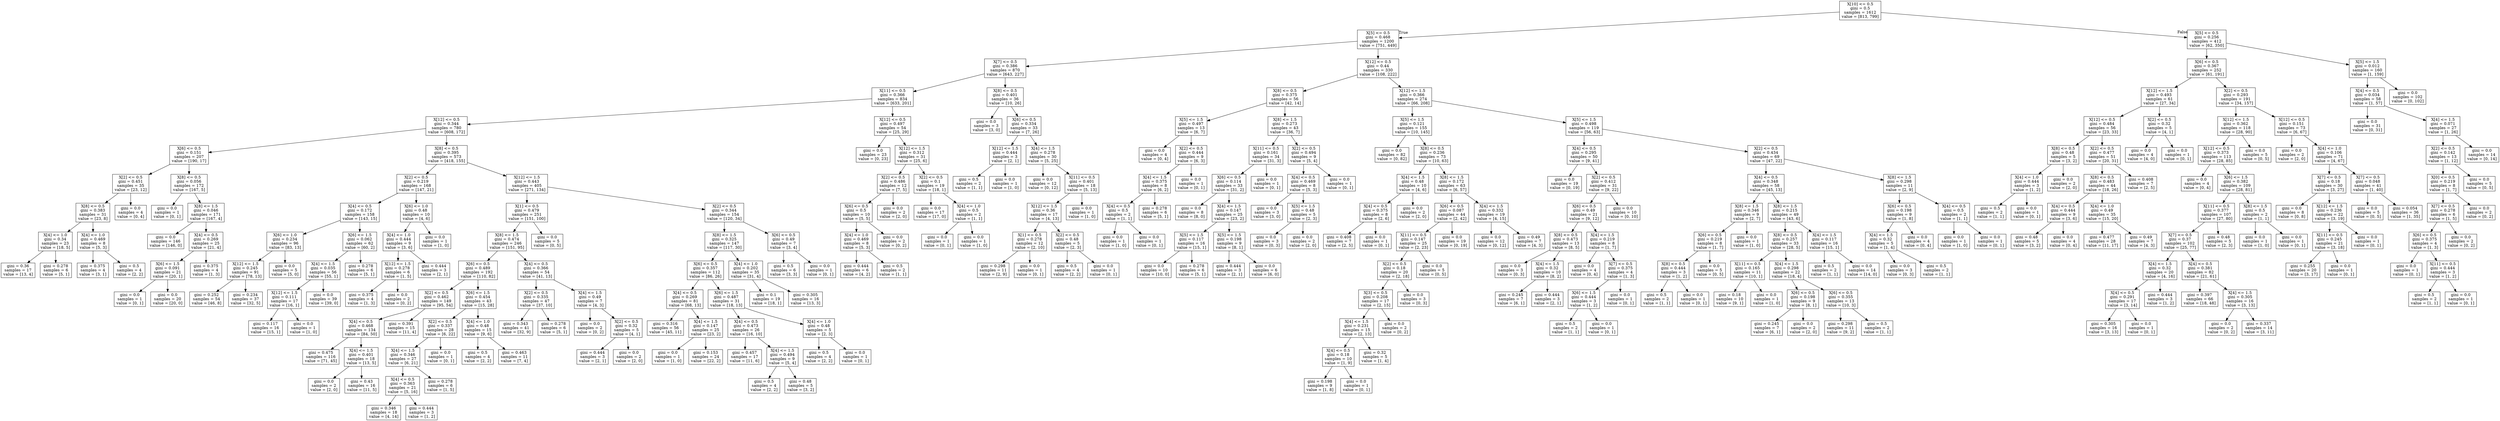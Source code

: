 digraph Tree {
node [shape=box] ;
0 [label="X[10] <= 0.5\ngini = 0.5\nsamples = 1612\nvalue = [813, 799]"] ;
1 [label="X[5] <= 0.5\ngini = 0.468\nsamples = 1200\nvalue = [751, 449]"] ;
0 -> 1 [labeldistance=2.5, labelangle=45, headlabel="True"] ;
2 [label="X[7] <= 0.5\ngini = 0.386\nsamples = 870\nvalue = [643, 227]"] ;
1 -> 2 ;
3 [label="X[11] <= 0.5\ngini = 0.366\nsamples = 834\nvalue = [633, 201]"] ;
2 -> 3 ;
4 [label="X[12] <= 0.5\ngini = 0.344\nsamples = 780\nvalue = [608, 172]"] ;
3 -> 4 ;
5 [label="X[6] <= 0.5\ngini = 0.151\nsamples = 207\nvalue = [190, 17]"] ;
4 -> 5 ;
6 [label="X[2] <= 0.5\ngini = 0.451\nsamples = 35\nvalue = [23, 12]"] ;
5 -> 6 ;
7 [label="X[8] <= 0.5\ngini = 0.383\nsamples = 31\nvalue = [23, 8]"] ;
6 -> 7 ;
8 [label="X[4] <= 1.0\ngini = 0.34\nsamples = 23\nvalue = [18, 5]"] ;
7 -> 8 ;
9 [label="gini = 0.36\nsamples = 17\nvalue = [13, 4]"] ;
8 -> 9 ;
10 [label="gini = 0.278\nsamples = 6\nvalue = [5, 1]"] ;
8 -> 10 ;
11 [label="X[4] <= 1.0\ngini = 0.469\nsamples = 8\nvalue = [5, 3]"] ;
7 -> 11 ;
12 [label="gini = 0.375\nsamples = 4\nvalue = [3, 1]"] ;
11 -> 12 ;
13 [label="gini = 0.5\nsamples = 4\nvalue = [2, 2]"] ;
11 -> 13 ;
14 [label="gini = 0.0\nsamples = 4\nvalue = [0, 4]"] ;
6 -> 14 ;
15 [label="X[8] <= 0.5\ngini = 0.056\nsamples = 172\nvalue = [167, 5]"] ;
5 -> 15 ;
16 [label="gini = 0.0\nsamples = 1\nvalue = [0, 1]"] ;
15 -> 16 ;
17 [label="X[8] <= 1.5\ngini = 0.046\nsamples = 171\nvalue = [167, 4]"] ;
15 -> 17 ;
18 [label="gini = 0.0\nsamples = 146\nvalue = [146, 0]"] ;
17 -> 18 ;
19 [label="X[4] <= 0.5\ngini = 0.269\nsamples = 25\nvalue = [21, 4]"] ;
17 -> 19 ;
20 [label="X[6] <= 1.5\ngini = 0.091\nsamples = 21\nvalue = [20, 1]"] ;
19 -> 20 ;
21 [label="gini = 0.0\nsamples = 1\nvalue = [0, 1]"] ;
20 -> 21 ;
22 [label="gini = 0.0\nsamples = 20\nvalue = [20, 0]"] ;
20 -> 22 ;
23 [label="gini = 0.375\nsamples = 4\nvalue = [1, 3]"] ;
19 -> 23 ;
24 [label="X[8] <= 0.5\ngini = 0.395\nsamples = 573\nvalue = [418, 155]"] ;
4 -> 24 ;
25 [label="X[2] <= 0.5\ngini = 0.219\nsamples = 168\nvalue = [147, 21]"] ;
24 -> 25 ;
26 [label="X[4] <= 0.5\ngini = 0.172\nsamples = 158\nvalue = [143, 15]"] ;
25 -> 26 ;
27 [label="X[6] <= 1.0\ngini = 0.234\nsamples = 96\nvalue = [83, 13]"] ;
26 -> 27 ;
28 [label="X[12] <= 1.5\ngini = 0.245\nsamples = 91\nvalue = [78, 13]"] ;
27 -> 28 ;
29 [label="gini = 0.252\nsamples = 54\nvalue = [46, 8]"] ;
28 -> 29 ;
30 [label="gini = 0.234\nsamples = 37\nvalue = [32, 5]"] ;
28 -> 30 ;
31 [label="gini = 0.0\nsamples = 5\nvalue = [5, 0]"] ;
27 -> 31 ;
32 [label="X[6] <= 1.5\ngini = 0.062\nsamples = 62\nvalue = [60, 2]"] ;
26 -> 32 ;
33 [label="X[4] <= 1.5\ngini = 0.035\nsamples = 56\nvalue = [55, 1]"] ;
32 -> 33 ;
34 [label="X[12] <= 1.5\ngini = 0.111\nsamples = 17\nvalue = [16, 1]"] ;
33 -> 34 ;
35 [label="gini = 0.117\nsamples = 16\nvalue = [15, 1]"] ;
34 -> 35 ;
36 [label="gini = 0.0\nsamples = 1\nvalue = [1, 0]"] ;
34 -> 36 ;
37 [label="gini = 0.0\nsamples = 39\nvalue = [39, 0]"] ;
33 -> 37 ;
38 [label="gini = 0.278\nsamples = 6\nvalue = [5, 1]"] ;
32 -> 38 ;
39 [label="X[6] <= 1.0\ngini = 0.48\nsamples = 10\nvalue = [4, 6]"] ;
25 -> 39 ;
40 [label="X[4] <= 1.0\ngini = 0.444\nsamples = 9\nvalue = [3, 6]"] ;
39 -> 40 ;
41 [label="X[12] <= 1.5\ngini = 0.278\nsamples = 6\nvalue = [1, 5]"] ;
40 -> 41 ;
42 [label="gini = 0.375\nsamples = 4\nvalue = [1, 3]"] ;
41 -> 42 ;
43 [label="gini = 0.0\nsamples = 2\nvalue = [0, 2]"] ;
41 -> 43 ;
44 [label="gini = 0.444\nsamples = 3\nvalue = [2, 1]"] ;
40 -> 44 ;
45 [label="gini = 0.0\nsamples = 1\nvalue = [1, 0]"] ;
39 -> 45 ;
46 [label="X[12] <= 1.5\ngini = 0.443\nsamples = 405\nvalue = [271, 134]"] ;
24 -> 46 ;
47 [label="X[1] <= 0.5\ngini = 0.479\nsamples = 251\nvalue = [151, 100]"] ;
46 -> 47 ;
48 [label="X[8] <= 1.5\ngini = 0.474\nsamples = 246\nvalue = [151, 95]"] ;
47 -> 48 ;
49 [label="X[6] <= 0.5\ngini = 0.489\nsamples = 192\nvalue = [110, 82]"] ;
48 -> 49 ;
50 [label="X[2] <= 0.5\ngini = 0.462\nsamples = 149\nvalue = [95, 54]"] ;
49 -> 50 ;
51 [label="X[4] <= 0.5\ngini = 0.468\nsamples = 134\nvalue = [84, 50]"] ;
50 -> 51 ;
52 [label="gini = 0.475\nsamples = 116\nvalue = [71, 45]"] ;
51 -> 52 ;
53 [label="X[4] <= 1.5\ngini = 0.401\nsamples = 18\nvalue = [13, 5]"] ;
51 -> 53 ;
54 [label="gini = 0.0\nsamples = 2\nvalue = [2, 0]"] ;
53 -> 54 ;
55 [label="gini = 0.43\nsamples = 16\nvalue = [11, 5]"] ;
53 -> 55 ;
56 [label="gini = 0.391\nsamples = 15\nvalue = [11, 4]"] ;
50 -> 56 ;
57 [label="X[6] <= 1.5\ngini = 0.454\nsamples = 43\nvalue = [15, 28]"] ;
49 -> 57 ;
58 [label="X[2] <= 0.5\ngini = 0.337\nsamples = 28\nvalue = [6, 22]"] ;
57 -> 58 ;
59 [label="X[4] <= 1.5\ngini = 0.346\nsamples = 27\nvalue = [6, 21]"] ;
58 -> 59 ;
60 [label="X[4] <= 0.5\ngini = 0.363\nsamples = 21\nvalue = [5, 16]"] ;
59 -> 60 ;
61 [label="gini = 0.346\nsamples = 18\nvalue = [4, 14]"] ;
60 -> 61 ;
62 [label="gini = 0.444\nsamples = 3\nvalue = [1, 2]"] ;
60 -> 62 ;
63 [label="gini = 0.278\nsamples = 6\nvalue = [1, 5]"] ;
59 -> 63 ;
64 [label="gini = 0.0\nsamples = 1\nvalue = [0, 1]"] ;
58 -> 64 ;
65 [label="X[4] <= 1.0\ngini = 0.48\nsamples = 15\nvalue = [9, 6]"] ;
57 -> 65 ;
66 [label="gini = 0.5\nsamples = 4\nvalue = [2, 2]"] ;
65 -> 66 ;
67 [label="gini = 0.463\nsamples = 11\nvalue = [7, 4]"] ;
65 -> 67 ;
68 [label="X[4] <= 0.5\ngini = 0.366\nsamples = 54\nvalue = [41, 13]"] ;
48 -> 68 ;
69 [label="X[2] <= 0.5\ngini = 0.335\nsamples = 47\nvalue = [37, 10]"] ;
68 -> 69 ;
70 [label="gini = 0.343\nsamples = 41\nvalue = [32, 9]"] ;
69 -> 70 ;
71 [label="gini = 0.278\nsamples = 6\nvalue = [5, 1]"] ;
69 -> 71 ;
72 [label="X[4] <= 1.5\ngini = 0.49\nsamples = 7\nvalue = [4, 3]"] ;
68 -> 72 ;
73 [label="gini = 0.0\nsamples = 2\nvalue = [0, 2]"] ;
72 -> 73 ;
74 [label="X[2] <= 0.5\ngini = 0.32\nsamples = 5\nvalue = [4, 1]"] ;
72 -> 74 ;
75 [label="gini = 0.444\nsamples = 3\nvalue = [2, 1]"] ;
74 -> 75 ;
76 [label="gini = 0.0\nsamples = 2\nvalue = [2, 0]"] ;
74 -> 76 ;
77 [label="gini = 0.0\nsamples = 5\nvalue = [0, 5]"] ;
47 -> 77 ;
78 [label="X[2] <= 0.5\ngini = 0.344\nsamples = 154\nvalue = [120, 34]"] ;
46 -> 78 ;
79 [label="X[8] <= 1.5\ngini = 0.325\nsamples = 147\nvalue = [117, 30]"] ;
78 -> 79 ;
80 [label="X[6] <= 0.5\ngini = 0.357\nsamples = 112\nvalue = [86, 26]"] ;
79 -> 80 ;
81 [label="X[4] <= 0.5\ngini = 0.269\nsamples = 81\nvalue = [68, 13]"] ;
80 -> 81 ;
82 [label="gini = 0.316\nsamples = 56\nvalue = [45, 11]"] ;
81 -> 82 ;
83 [label="X[4] <= 1.5\ngini = 0.147\nsamples = 25\nvalue = [23, 2]"] ;
81 -> 83 ;
84 [label="gini = 0.0\nsamples = 1\nvalue = [1, 0]"] ;
83 -> 84 ;
85 [label="gini = 0.153\nsamples = 24\nvalue = [22, 2]"] ;
83 -> 85 ;
86 [label="X[6] <= 1.5\ngini = 0.487\nsamples = 31\nvalue = [18, 13]"] ;
80 -> 86 ;
87 [label="X[4] <= 0.5\ngini = 0.473\nsamples = 26\nvalue = [16, 10]"] ;
86 -> 87 ;
88 [label="gini = 0.457\nsamples = 17\nvalue = [11, 6]"] ;
87 -> 88 ;
89 [label="X[4] <= 1.5\ngini = 0.494\nsamples = 9\nvalue = [5, 4]"] ;
87 -> 89 ;
90 [label="gini = 0.5\nsamples = 4\nvalue = [2, 2]"] ;
89 -> 90 ;
91 [label="gini = 0.48\nsamples = 5\nvalue = [3, 2]"] ;
89 -> 91 ;
92 [label="X[4] <= 1.0\ngini = 0.48\nsamples = 5\nvalue = [2, 3]"] ;
86 -> 92 ;
93 [label="gini = 0.5\nsamples = 4\nvalue = [2, 2]"] ;
92 -> 93 ;
94 [label="gini = 0.0\nsamples = 1\nvalue = [0, 1]"] ;
92 -> 94 ;
95 [label="X[4] <= 1.0\ngini = 0.202\nsamples = 35\nvalue = [31, 4]"] ;
79 -> 95 ;
96 [label="gini = 0.1\nsamples = 19\nvalue = [18, 1]"] ;
95 -> 96 ;
97 [label="gini = 0.305\nsamples = 16\nvalue = [13, 3]"] ;
95 -> 97 ;
98 [label="X[6] <= 0.5\ngini = 0.49\nsamples = 7\nvalue = [3, 4]"] ;
78 -> 98 ;
99 [label="gini = 0.5\nsamples = 6\nvalue = [3, 3]"] ;
98 -> 99 ;
100 [label="gini = 0.0\nsamples = 1\nvalue = [0, 1]"] ;
98 -> 100 ;
101 [label="X[12] <= 0.5\ngini = 0.497\nsamples = 54\nvalue = [25, 29]"] ;
3 -> 101 ;
102 [label="gini = 0.0\nsamples = 23\nvalue = [0, 23]"] ;
101 -> 102 ;
103 [label="X[12] <= 1.5\ngini = 0.312\nsamples = 31\nvalue = [25, 6]"] ;
101 -> 103 ;
104 [label="X[2] <= 0.5\ngini = 0.486\nsamples = 12\nvalue = [7, 5]"] ;
103 -> 104 ;
105 [label="X[6] <= 0.5\ngini = 0.5\nsamples = 10\nvalue = [5, 5]"] ;
104 -> 105 ;
106 [label="X[4] <= 1.0\ngini = 0.469\nsamples = 8\nvalue = [5, 3]"] ;
105 -> 106 ;
107 [label="gini = 0.444\nsamples = 6\nvalue = [4, 2]"] ;
106 -> 107 ;
108 [label="gini = 0.5\nsamples = 2\nvalue = [1, 1]"] ;
106 -> 108 ;
109 [label="gini = 0.0\nsamples = 2\nvalue = [0, 2]"] ;
105 -> 109 ;
110 [label="gini = 0.0\nsamples = 2\nvalue = [2, 0]"] ;
104 -> 110 ;
111 [label="X[2] <= 0.5\ngini = 0.1\nsamples = 19\nvalue = [18, 1]"] ;
103 -> 111 ;
112 [label="gini = 0.0\nsamples = 17\nvalue = [17, 0]"] ;
111 -> 112 ;
113 [label="X[4] <= 1.0\ngini = 0.5\nsamples = 2\nvalue = [1, 1]"] ;
111 -> 113 ;
114 [label="gini = 0.0\nsamples = 1\nvalue = [0, 1]"] ;
113 -> 114 ;
115 [label="gini = 0.0\nsamples = 1\nvalue = [1, 0]"] ;
113 -> 115 ;
116 [label="X[8] <= 0.5\ngini = 0.401\nsamples = 36\nvalue = [10, 26]"] ;
2 -> 116 ;
117 [label="gini = 0.0\nsamples = 3\nvalue = [3, 0]"] ;
116 -> 117 ;
118 [label="X[6] <= 0.5\ngini = 0.334\nsamples = 33\nvalue = [7, 26]"] ;
116 -> 118 ;
119 [label="X[12] <= 1.5\ngini = 0.444\nsamples = 3\nvalue = [2, 1]"] ;
118 -> 119 ;
120 [label="gini = 0.5\nsamples = 2\nvalue = [1, 1]"] ;
119 -> 120 ;
121 [label="gini = 0.0\nsamples = 1\nvalue = [1, 0]"] ;
119 -> 121 ;
122 [label="X[4] <= 1.5\ngini = 0.278\nsamples = 30\nvalue = [5, 25]"] ;
118 -> 122 ;
123 [label="gini = 0.0\nsamples = 12\nvalue = [0, 12]"] ;
122 -> 123 ;
124 [label="X[11] <= 0.5\ngini = 0.401\nsamples = 18\nvalue = [5, 13]"] ;
122 -> 124 ;
125 [label="X[12] <= 1.5\ngini = 0.36\nsamples = 17\nvalue = [4, 13]"] ;
124 -> 125 ;
126 [label="X[1] <= 0.5\ngini = 0.278\nsamples = 12\nvalue = [2, 10]"] ;
125 -> 126 ;
127 [label="gini = 0.298\nsamples = 11\nvalue = [2, 9]"] ;
126 -> 127 ;
128 [label="gini = 0.0\nsamples = 1\nvalue = [0, 1]"] ;
126 -> 128 ;
129 [label="X[2] <= 0.5\ngini = 0.48\nsamples = 5\nvalue = [2, 3]"] ;
125 -> 129 ;
130 [label="gini = 0.5\nsamples = 4\nvalue = [2, 2]"] ;
129 -> 130 ;
131 [label="gini = 0.0\nsamples = 1\nvalue = [0, 1]"] ;
129 -> 131 ;
132 [label="gini = 0.0\nsamples = 1\nvalue = [1, 0]"] ;
124 -> 132 ;
133 [label="X[12] <= 0.5\ngini = 0.44\nsamples = 330\nvalue = [108, 222]"] ;
1 -> 133 ;
134 [label="X[8] <= 0.5\ngini = 0.375\nsamples = 56\nvalue = [42, 14]"] ;
133 -> 134 ;
135 [label="X[5] <= 1.5\ngini = 0.497\nsamples = 13\nvalue = [6, 7]"] ;
134 -> 135 ;
136 [label="gini = 0.0\nsamples = 4\nvalue = [0, 4]"] ;
135 -> 136 ;
137 [label="X[2] <= 0.5\ngini = 0.444\nsamples = 9\nvalue = [6, 3]"] ;
135 -> 137 ;
138 [label="X[4] <= 1.5\ngini = 0.375\nsamples = 8\nvalue = [6, 2]"] ;
137 -> 138 ;
139 [label="X[4] <= 0.5\ngini = 0.5\nsamples = 2\nvalue = [1, 1]"] ;
138 -> 139 ;
140 [label="gini = 0.0\nsamples = 1\nvalue = [1, 0]"] ;
139 -> 140 ;
141 [label="gini = 0.0\nsamples = 1\nvalue = [0, 1]"] ;
139 -> 141 ;
142 [label="gini = 0.278\nsamples = 6\nvalue = [5, 1]"] ;
138 -> 142 ;
143 [label="gini = 0.0\nsamples = 1\nvalue = [0, 1]"] ;
137 -> 143 ;
144 [label="X[8] <= 1.5\ngini = 0.273\nsamples = 43\nvalue = [36, 7]"] ;
134 -> 144 ;
145 [label="X[11] <= 0.5\ngini = 0.161\nsamples = 34\nvalue = [31, 3]"] ;
144 -> 145 ;
146 [label="X[6] <= 0.5\ngini = 0.114\nsamples = 33\nvalue = [31, 2]"] ;
145 -> 146 ;
147 [label="gini = 0.0\nsamples = 8\nvalue = [8, 0]"] ;
146 -> 147 ;
148 [label="X[4] <= 1.5\ngini = 0.147\nsamples = 25\nvalue = [23, 2]"] ;
146 -> 148 ;
149 [label="X[5] <= 1.5\ngini = 0.117\nsamples = 16\nvalue = [15, 1]"] ;
148 -> 149 ;
150 [label="gini = 0.0\nsamples = 10\nvalue = [10, 0]"] ;
149 -> 150 ;
151 [label="gini = 0.278\nsamples = 6\nvalue = [5, 1]"] ;
149 -> 151 ;
152 [label="X[5] <= 1.5\ngini = 0.198\nsamples = 9\nvalue = [8, 1]"] ;
148 -> 152 ;
153 [label="gini = 0.444\nsamples = 3\nvalue = [2, 1]"] ;
152 -> 153 ;
154 [label="gini = 0.0\nsamples = 6\nvalue = [6, 0]"] ;
152 -> 154 ;
155 [label="gini = 0.0\nsamples = 1\nvalue = [0, 1]"] ;
145 -> 155 ;
156 [label="X[2] <= 0.5\ngini = 0.494\nsamples = 9\nvalue = [5, 4]"] ;
144 -> 156 ;
157 [label="X[4] <= 0.5\ngini = 0.469\nsamples = 8\nvalue = [5, 3]"] ;
156 -> 157 ;
158 [label="gini = 0.0\nsamples = 3\nvalue = [3, 0]"] ;
157 -> 158 ;
159 [label="X[5] <= 1.5\ngini = 0.48\nsamples = 5\nvalue = [2, 3]"] ;
157 -> 159 ;
160 [label="gini = 0.0\nsamples = 3\nvalue = [0, 3]"] ;
159 -> 160 ;
161 [label="gini = 0.0\nsamples = 2\nvalue = [2, 0]"] ;
159 -> 161 ;
162 [label="gini = 0.0\nsamples = 1\nvalue = [0, 1]"] ;
156 -> 162 ;
163 [label="X[12] <= 1.5\ngini = 0.366\nsamples = 274\nvalue = [66, 208]"] ;
133 -> 163 ;
164 [label="X[5] <= 1.5\ngini = 0.121\nsamples = 155\nvalue = [10, 145]"] ;
163 -> 164 ;
165 [label="gini = 0.0\nsamples = 82\nvalue = [0, 82]"] ;
164 -> 165 ;
166 [label="X[8] <= 0.5\ngini = 0.236\nsamples = 73\nvalue = [10, 63]"] ;
164 -> 166 ;
167 [label="X[4] <= 1.5\ngini = 0.48\nsamples = 10\nvalue = [4, 6]"] ;
166 -> 167 ;
168 [label="X[4] <= 0.5\ngini = 0.375\nsamples = 8\nvalue = [2, 6]"] ;
167 -> 168 ;
169 [label="gini = 0.408\nsamples = 7\nvalue = [2, 5]"] ;
168 -> 169 ;
170 [label="gini = 0.0\nsamples = 1\nvalue = [0, 1]"] ;
168 -> 170 ;
171 [label="gini = 0.0\nsamples = 2\nvalue = [2, 0]"] ;
167 -> 171 ;
172 [label="X[8] <= 1.5\ngini = 0.172\nsamples = 63\nvalue = [6, 57]"] ;
166 -> 172 ;
173 [label="X[6] <= 0.5\ngini = 0.087\nsamples = 44\nvalue = [2, 42]"] ;
172 -> 173 ;
174 [label="X[11] <= 0.5\ngini = 0.147\nsamples = 25\nvalue = [2, 23]"] ;
173 -> 174 ;
175 [label="X[2] <= 0.5\ngini = 0.18\nsamples = 20\nvalue = [2, 18]"] ;
174 -> 175 ;
176 [label="X[3] <= 0.5\ngini = 0.208\nsamples = 17\nvalue = [2, 15]"] ;
175 -> 176 ;
177 [label="X[4] <= 1.5\ngini = 0.231\nsamples = 15\nvalue = [2, 13]"] ;
176 -> 177 ;
178 [label="X[4] <= 0.5\ngini = 0.18\nsamples = 10\nvalue = [1, 9]"] ;
177 -> 178 ;
179 [label="gini = 0.198\nsamples = 9\nvalue = [1, 8]"] ;
178 -> 179 ;
180 [label="gini = 0.0\nsamples = 1\nvalue = [0, 1]"] ;
178 -> 180 ;
181 [label="gini = 0.32\nsamples = 5\nvalue = [1, 4]"] ;
177 -> 181 ;
182 [label="gini = 0.0\nsamples = 2\nvalue = [0, 2]"] ;
176 -> 182 ;
183 [label="gini = 0.0\nsamples = 3\nvalue = [0, 3]"] ;
175 -> 183 ;
184 [label="gini = 0.0\nsamples = 5\nvalue = [0, 5]"] ;
174 -> 184 ;
185 [label="gini = 0.0\nsamples = 19\nvalue = [0, 19]"] ;
173 -> 185 ;
186 [label="X[4] <= 1.5\ngini = 0.332\nsamples = 19\nvalue = [4, 15]"] ;
172 -> 186 ;
187 [label="gini = 0.0\nsamples = 12\nvalue = [0, 12]"] ;
186 -> 187 ;
188 [label="gini = 0.49\nsamples = 7\nvalue = [4, 3]"] ;
186 -> 188 ;
189 [label="X[5] <= 1.5\ngini = 0.498\nsamples = 119\nvalue = [56, 63]"] ;
163 -> 189 ;
190 [label="X[4] <= 0.5\ngini = 0.295\nsamples = 50\nvalue = [9, 41]"] ;
189 -> 190 ;
191 [label="gini = 0.0\nsamples = 19\nvalue = [0, 19]"] ;
190 -> 191 ;
192 [label="X[2] <= 0.5\ngini = 0.412\nsamples = 31\nvalue = [9, 22]"] ;
190 -> 192 ;
193 [label="X[6] <= 0.5\ngini = 0.49\nsamples = 21\nvalue = [9, 12]"] ;
192 -> 193 ;
194 [label="X[8] <= 0.5\ngini = 0.473\nsamples = 13\nvalue = [8, 5]"] ;
193 -> 194 ;
195 [label="gini = 0.0\nsamples = 3\nvalue = [0, 3]"] ;
194 -> 195 ;
196 [label="X[4] <= 1.5\ngini = 0.32\nsamples = 10\nvalue = [8, 2]"] ;
194 -> 196 ;
197 [label="gini = 0.245\nsamples = 7\nvalue = [6, 1]"] ;
196 -> 197 ;
198 [label="gini = 0.444\nsamples = 3\nvalue = [2, 1]"] ;
196 -> 198 ;
199 [label="X[4] <= 1.5\ngini = 0.219\nsamples = 8\nvalue = [1, 7]"] ;
193 -> 199 ;
200 [label="gini = 0.0\nsamples = 4\nvalue = [0, 4]"] ;
199 -> 200 ;
201 [label="X[7] <= 0.5\ngini = 0.375\nsamples = 4\nvalue = [1, 3]"] ;
199 -> 201 ;
202 [label="X[6] <= 1.5\ngini = 0.444\nsamples = 3\nvalue = [1, 2]"] ;
201 -> 202 ;
203 [label="gini = 0.5\nsamples = 2\nvalue = [1, 1]"] ;
202 -> 203 ;
204 [label="gini = 0.0\nsamples = 1\nvalue = [0, 1]"] ;
202 -> 204 ;
205 [label="gini = 0.0\nsamples = 1\nvalue = [0, 1]"] ;
201 -> 205 ;
206 [label="gini = 0.0\nsamples = 10\nvalue = [0, 10]"] ;
192 -> 206 ;
207 [label="X[2] <= 0.5\ngini = 0.434\nsamples = 69\nvalue = [47, 22]"] ;
189 -> 207 ;
208 [label="X[4] <= 0.5\ngini = 0.348\nsamples = 58\nvalue = [45, 13]"] ;
207 -> 208 ;
209 [label="X[8] <= 1.5\ngini = 0.346\nsamples = 9\nvalue = [2, 7]"] ;
208 -> 209 ;
210 [label="X[6] <= 0.5\ngini = 0.219\nsamples = 8\nvalue = [1, 7]"] ;
209 -> 210 ;
211 [label="X[8] <= 0.5\ngini = 0.444\nsamples = 3\nvalue = [1, 2]"] ;
210 -> 211 ;
212 [label="gini = 0.5\nsamples = 2\nvalue = [1, 1]"] ;
211 -> 212 ;
213 [label="gini = 0.0\nsamples = 1\nvalue = [0, 1]"] ;
211 -> 213 ;
214 [label="gini = 0.0\nsamples = 5\nvalue = [0, 5]"] ;
210 -> 214 ;
215 [label="gini = 0.0\nsamples = 1\nvalue = [1, 0]"] ;
209 -> 215 ;
216 [label="X[8] <= 1.5\ngini = 0.215\nsamples = 49\nvalue = [43, 6]"] ;
208 -> 216 ;
217 [label="X[8] <= 0.5\ngini = 0.257\nsamples = 33\nvalue = [28, 5]"] ;
216 -> 217 ;
218 [label="X[11] <= 0.5\ngini = 0.165\nsamples = 11\nvalue = [10, 1]"] ;
217 -> 218 ;
219 [label="gini = 0.18\nsamples = 10\nvalue = [9, 1]"] ;
218 -> 219 ;
220 [label="gini = 0.0\nsamples = 1\nvalue = [1, 0]"] ;
218 -> 220 ;
221 [label="X[4] <= 1.5\ngini = 0.298\nsamples = 22\nvalue = [18, 4]"] ;
217 -> 221 ;
222 [label="X[6] <= 0.5\ngini = 0.198\nsamples = 9\nvalue = [8, 1]"] ;
221 -> 222 ;
223 [label="gini = 0.245\nsamples = 7\nvalue = [6, 1]"] ;
222 -> 223 ;
224 [label="gini = 0.0\nsamples = 2\nvalue = [2, 0]"] ;
222 -> 224 ;
225 [label="X[6] <= 0.5\ngini = 0.355\nsamples = 13\nvalue = [10, 3]"] ;
221 -> 225 ;
226 [label="gini = 0.298\nsamples = 11\nvalue = [9, 2]"] ;
225 -> 226 ;
227 [label="gini = 0.5\nsamples = 2\nvalue = [1, 1]"] ;
225 -> 227 ;
228 [label="X[4] <= 1.5\ngini = 0.117\nsamples = 16\nvalue = [15, 1]"] ;
216 -> 228 ;
229 [label="gini = 0.5\nsamples = 2\nvalue = [1, 1]"] ;
228 -> 229 ;
230 [label="gini = 0.0\nsamples = 14\nvalue = [14, 0]"] ;
228 -> 230 ;
231 [label="X[8] <= 1.5\ngini = 0.298\nsamples = 11\nvalue = [2, 9]"] ;
207 -> 231 ;
232 [label="X[6] <= 0.5\ngini = 0.198\nsamples = 9\nvalue = [1, 8]"] ;
231 -> 232 ;
233 [label="X[4] <= 1.5\ngini = 0.32\nsamples = 5\nvalue = [1, 4]"] ;
232 -> 233 ;
234 [label="gini = 0.0\nsamples = 3\nvalue = [0, 3]"] ;
233 -> 234 ;
235 [label="gini = 0.5\nsamples = 2\nvalue = [1, 1]"] ;
233 -> 235 ;
236 [label="gini = 0.0\nsamples = 4\nvalue = [0, 4]"] ;
232 -> 236 ;
237 [label="X[4] <= 0.5\ngini = 0.5\nsamples = 2\nvalue = [1, 1]"] ;
231 -> 237 ;
238 [label="gini = 0.0\nsamples = 1\nvalue = [1, 0]"] ;
237 -> 238 ;
239 [label="gini = 0.0\nsamples = 1\nvalue = [0, 1]"] ;
237 -> 239 ;
240 [label="X[5] <= 0.5\ngini = 0.256\nsamples = 412\nvalue = [62, 350]"] ;
0 -> 240 [labeldistance=2.5, labelangle=-45, headlabel="False"] ;
241 [label="X[6] <= 0.5\ngini = 0.367\nsamples = 252\nvalue = [61, 191]"] ;
240 -> 241 ;
242 [label="X[12] <= 1.5\ngini = 0.493\nsamples = 61\nvalue = [27, 34]"] ;
241 -> 242 ;
243 [label="X[12] <= 0.5\ngini = 0.484\nsamples = 56\nvalue = [23, 33]"] ;
242 -> 243 ;
244 [label="X[8] <= 0.5\ngini = 0.48\nsamples = 5\nvalue = [3, 2]"] ;
243 -> 244 ;
245 [label="X[4] <= 1.0\ngini = 0.444\nsamples = 3\nvalue = [1, 2]"] ;
244 -> 245 ;
246 [label="gini = 0.5\nsamples = 2\nvalue = [1, 1]"] ;
245 -> 246 ;
247 [label="gini = 0.0\nsamples = 1\nvalue = [0, 1]"] ;
245 -> 247 ;
248 [label="gini = 0.0\nsamples = 2\nvalue = [2, 0]"] ;
244 -> 248 ;
249 [label="X[2] <= 0.5\ngini = 0.477\nsamples = 51\nvalue = [20, 31]"] ;
243 -> 249 ;
250 [label="X[8] <= 0.5\ngini = 0.483\nsamples = 44\nvalue = [18, 26]"] ;
249 -> 250 ;
251 [label="X[4] <= 0.5\ngini = 0.444\nsamples = 9\nvalue = [3, 6]"] ;
250 -> 251 ;
252 [label="gini = 0.48\nsamples = 5\nvalue = [3, 2]"] ;
251 -> 252 ;
253 [label="gini = 0.0\nsamples = 4\nvalue = [0, 4]"] ;
251 -> 253 ;
254 [label="X[4] <= 1.0\ngini = 0.49\nsamples = 35\nvalue = [15, 20]"] ;
250 -> 254 ;
255 [label="gini = 0.477\nsamples = 28\nvalue = [11, 17]"] ;
254 -> 255 ;
256 [label="gini = 0.49\nsamples = 7\nvalue = [4, 3]"] ;
254 -> 256 ;
257 [label="gini = 0.408\nsamples = 7\nvalue = [2, 5]"] ;
249 -> 257 ;
258 [label="X[2] <= 0.5\ngini = 0.32\nsamples = 5\nvalue = [4, 1]"] ;
242 -> 258 ;
259 [label="gini = 0.0\nsamples = 4\nvalue = [4, 0]"] ;
258 -> 259 ;
260 [label="gini = 0.0\nsamples = 1\nvalue = [0, 1]"] ;
258 -> 260 ;
261 [label="X[2] <= 0.5\ngini = 0.293\nsamples = 191\nvalue = [34, 157]"] ;
241 -> 261 ;
262 [label="X[12] <= 1.5\ngini = 0.362\nsamples = 118\nvalue = [28, 90]"] ;
261 -> 262 ;
263 [label="X[12] <= 0.5\ngini = 0.373\nsamples = 113\nvalue = [28, 85]"] ;
262 -> 263 ;
264 [label="gini = 0.0\nsamples = 4\nvalue = [0, 4]"] ;
263 -> 264 ;
265 [label="X[6] <= 1.5\ngini = 0.382\nsamples = 109\nvalue = [28, 81]"] ;
263 -> 265 ;
266 [label="X[11] <= 0.5\ngini = 0.377\nsamples = 107\nvalue = [27, 80]"] ;
265 -> 266 ;
267 [label="X[7] <= 0.5\ngini = 0.37\nsamples = 102\nvalue = [25, 77]"] ;
266 -> 267 ;
268 [label="X[4] <= 1.5\ngini = 0.32\nsamples = 20\nvalue = [4, 16]"] ;
267 -> 268 ;
269 [label="X[4] <= 0.5\ngini = 0.291\nsamples = 17\nvalue = [3, 14]"] ;
268 -> 269 ;
270 [label="gini = 0.305\nsamples = 16\nvalue = [3, 13]"] ;
269 -> 270 ;
271 [label="gini = 0.0\nsamples = 1\nvalue = [0, 1]"] ;
269 -> 271 ;
272 [label="gini = 0.444\nsamples = 3\nvalue = [1, 2]"] ;
268 -> 272 ;
273 [label="X[4] <= 0.5\ngini = 0.381\nsamples = 82\nvalue = [21, 61]"] ;
267 -> 273 ;
274 [label="gini = 0.397\nsamples = 66\nvalue = [18, 48]"] ;
273 -> 274 ;
275 [label="X[4] <= 1.5\ngini = 0.305\nsamples = 16\nvalue = [3, 13]"] ;
273 -> 275 ;
276 [label="gini = 0.0\nsamples = 2\nvalue = [0, 2]"] ;
275 -> 276 ;
277 [label="gini = 0.337\nsamples = 14\nvalue = [3, 11]"] ;
275 -> 277 ;
278 [label="gini = 0.48\nsamples = 5\nvalue = [2, 3]"] ;
266 -> 278 ;
279 [label="X[8] <= 1.5\ngini = 0.5\nsamples = 2\nvalue = [1, 1]"] ;
265 -> 279 ;
280 [label="gini = 0.0\nsamples = 1\nvalue = [1, 0]"] ;
279 -> 280 ;
281 [label="gini = 0.0\nsamples = 1\nvalue = [0, 1]"] ;
279 -> 281 ;
282 [label="gini = 0.0\nsamples = 5\nvalue = [0, 5]"] ;
262 -> 282 ;
283 [label="X[12] <= 0.5\ngini = 0.151\nsamples = 73\nvalue = [6, 67]"] ;
261 -> 283 ;
284 [label="gini = 0.0\nsamples = 2\nvalue = [2, 0]"] ;
283 -> 284 ;
285 [label="X[4] <= 1.0\ngini = 0.106\nsamples = 71\nvalue = [4, 67]"] ;
283 -> 285 ;
286 [label="X[7] <= 0.5\ngini = 0.18\nsamples = 30\nvalue = [3, 27]"] ;
285 -> 286 ;
287 [label="gini = 0.0\nsamples = 8\nvalue = [0, 8]"] ;
286 -> 287 ;
288 [label="X[12] <= 1.5\ngini = 0.236\nsamples = 22\nvalue = [3, 19]"] ;
286 -> 288 ;
289 [label="X[11] <= 0.5\ngini = 0.245\nsamples = 21\nvalue = [3, 18]"] ;
288 -> 289 ;
290 [label="gini = 0.255\nsamples = 20\nvalue = [3, 17]"] ;
289 -> 290 ;
291 [label="gini = 0.0\nsamples = 1\nvalue = [0, 1]"] ;
289 -> 291 ;
292 [label="gini = 0.0\nsamples = 1\nvalue = [0, 1]"] ;
288 -> 292 ;
293 [label="X[7] <= 0.5\ngini = 0.048\nsamples = 41\nvalue = [1, 40]"] ;
285 -> 293 ;
294 [label="gini = 0.0\nsamples = 5\nvalue = [0, 5]"] ;
293 -> 294 ;
295 [label="gini = 0.054\nsamples = 36\nvalue = [1, 35]"] ;
293 -> 295 ;
296 [label="X[5] <= 1.5\ngini = 0.012\nsamples = 160\nvalue = [1, 159]"] ;
240 -> 296 ;
297 [label="X[4] <= 0.5\ngini = 0.034\nsamples = 58\nvalue = [1, 57]"] ;
296 -> 297 ;
298 [label="gini = 0.0\nsamples = 31\nvalue = [0, 31]"] ;
297 -> 298 ;
299 [label="X[4] <= 1.5\ngini = 0.071\nsamples = 27\nvalue = [1, 26]"] ;
297 -> 299 ;
300 [label="X[2] <= 0.5\ngini = 0.142\nsamples = 13\nvalue = [1, 12]"] ;
299 -> 300 ;
301 [label="X[0] <= 0.5\ngini = 0.219\nsamples = 8\nvalue = [1, 7]"] ;
300 -> 301 ;
302 [label="X[7] <= 0.5\ngini = 0.278\nsamples = 6\nvalue = [1, 5]"] ;
301 -> 302 ;
303 [label="X[6] <= 0.5\ngini = 0.375\nsamples = 4\nvalue = [1, 3]"] ;
302 -> 303 ;
304 [label="gini = 0.0\nsamples = 1\nvalue = [0, 1]"] ;
303 -> 304 ;
305 [label="X[11] <= 0.5\ngini = 0.444\nsamples = 3\nvalue = [1, 2]"] ;
303 -> 305 ;
306 [label="gini = 0.5\nsamples = 2\nvalue = [1, 1]"] ;
305 -> 306 ;
307 [label="gini = 0.0\nsamples = 1\nvalue = [0, 1]"] ;
305 -> 307 ;
308 [label="gini = 0.0\nsamples = 2\nvalue = [0, 2]"] ;
302 -> 308 ;
309 [label="gini = 0.0\nsamples = 2\nvalue = [0, 2]"] ;
301 -> 309 ;
310 [label="gini = 0.0\nsamples = 5\nvalue = [0, 5]"] ;
300 -> 310 ;
311 [label="gini = 0.0\nsamples = 14\nvalue = [0, 14]"] ;
299 -> 311 ;
312 [label="gini = 0.0\nsamples = 102\nvalue = [0, 102]"] ;
296 -> 312 ;
}
